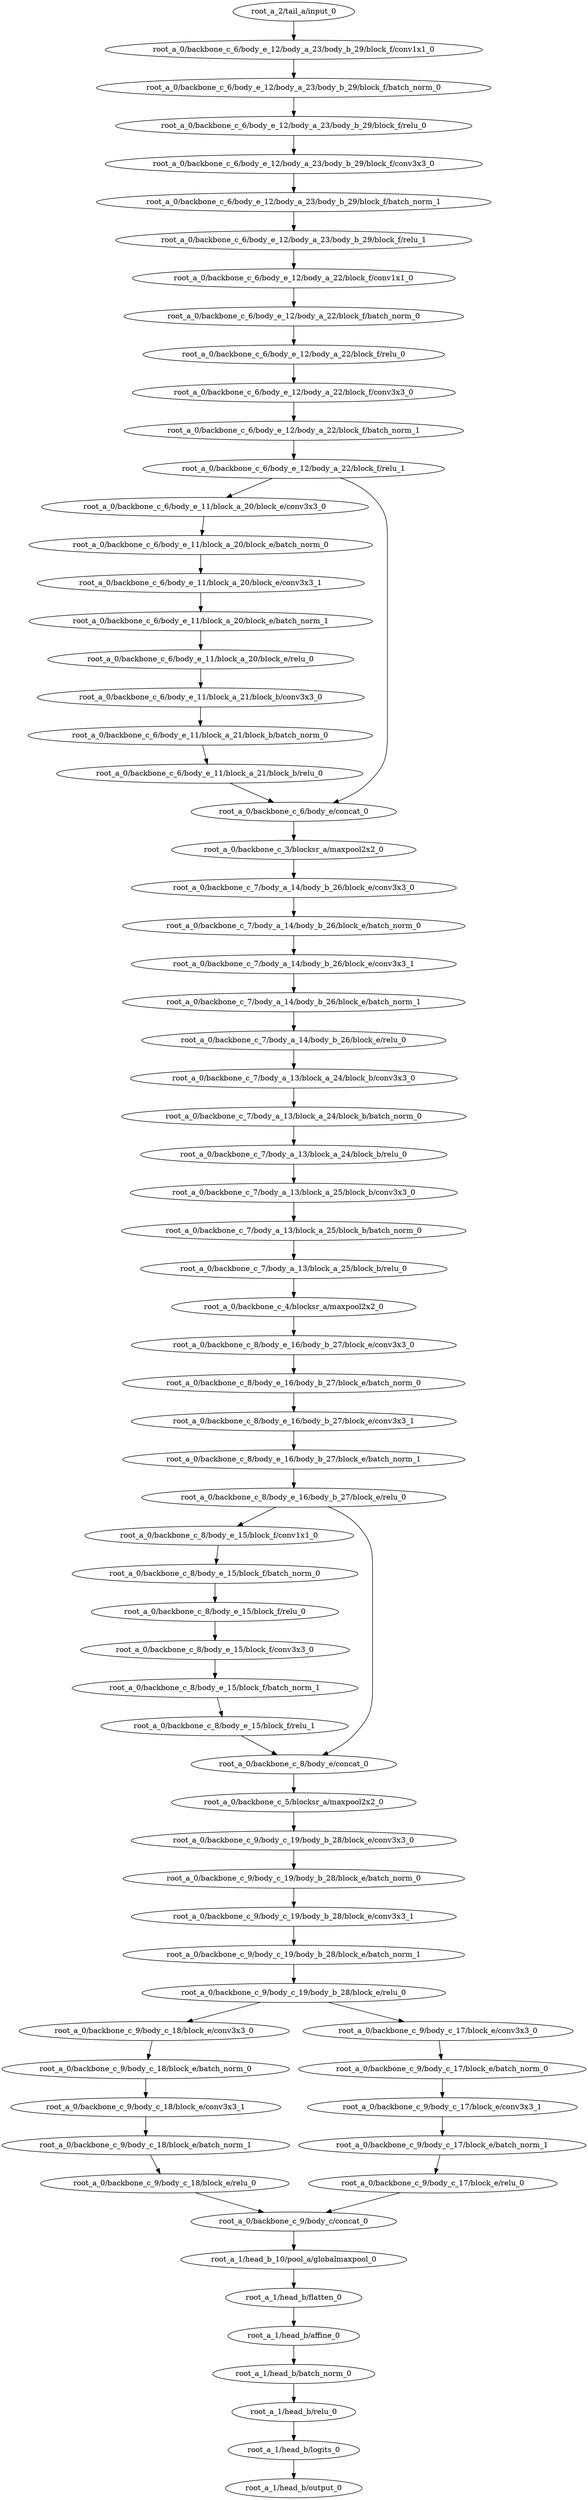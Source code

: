 digraph root_a {
	"root_a_2/tail_a/input_0"
	"root_a_0/backbone_c_6/body_e_12/body_a_23/body_b_29/block_f/conv1x1_0"
	"root_a_0/backbone_c_6/body_e_12/body_a_23/body_b_29/block_f/batch_norm_0"
	"root_a_0/backbone_c_6/body_e_12/body_a_23/body_b_29/block_f/relu_0"
	"root_a_0/backbone_c_6/body_e_12/body_a_23/body_b_29/block_f/conv3x3_0"
	"root_a_0/backbone_c_6/body_e_12/body_a_23/body_b_29/block_f/batch_norm_1"
	"root_a_0/backbone_c_6/body_e_12/body_a_23/body_b_29/block_f/relu_1"
	"root_a_0/backbone_c_6/body_e_12/body_a_22/block_f/conv1x1_0"
	"root_a_0/backbone_c_6/body_e_12/body_a_22/block_f/batch_norm_0"
	"root_a_0/backbone_c_6/body_e_12/body_a_22/block_f/relu_0"
	"root_a_0/backbone_c_6/body_e_12/body_a_22/block_f/conv3x3_0"
	"root_a_0/backbone_c_6/body_e_12/body_a_22/block_f/batch_norm_1"
	"root_a_0/backbone_c_6/body_e_12/body_a_22/block_f/relu_1"
	"root_a_0/backbone_c_6/body_e_11/block_a_20/block_e/conv3x3_0"
	"root_a_0/backbone_c_6/body_e_11/block_a_20/block_e/batch_norm_0"
	"root_a_0/backbone_c_6/body_e_11/block_a_20/block_e/conv3x3_1"
	"root_a_0/backbone_c_6/body_e_11/block_a_20/block_e/batch_norm_1"
	"root_a_0/backbone_c_6/body_e_11/block_a_20/block_e/relu_0"
	"root_a_0/backbone_c_6/body_e_11/block_a_21/block_b/conv3x3_0"
	"root_a_0/backbone_c_6/body_e_11/block_a_21/block_b/batch_norm_0"
	"root_a_0/backbone_c_6/body_e_11/block_a_21/block_b/relu_0"
	"root_a_0/backbone_c_6/body_e/concat_0"
	"root_a_0/backbone_c_3/blocksr_a/maxpool2x2_0"
	"root_a_0/backbone_c_7/body_a_14/body_b_26/block_e/conv3x3_0"
	"root_a_0/backbone_c_7/body_a_14/body_b_26/block_e/batch_norm_0"
	"root_a_0/backbone_c_7/body_a_14/body_b_26/block_e/conv3x3_1"
	"root_a_0/backbone_c_7/body_a_14/body_b_26/block_e/batch_norm_1"
	"root_a_0/backbone_c_7/body_a_14/body_b_26/block_e/relu_0"
	"root_a_0/backbone_c_7/body_a_13/block_a_24/block_b/conv3x3_0"
	"root_a_0/backbone_c_7/body_a_13/block_a_24/block_b/batch_norm_0"
	"root_a_0/backbone_c_7/body_a_13/block_a_24/block_b/relu_0"
	"root_a_0/backbone_c_7/body_a_13/block_a_25/block_b/conv3x3_0"
	"root_a_0/backbone_c_7/body_a_13/block_a_25/block_b/batch_norm_0"
	"root_a_0/backbone_c_7/body_a_13/block_a_25/block_b/relu_0"
	"root_a_0/backbone_c_4/blocksr_a/maxpool2x2_0"
	"root_a_0/backbone_c_8/body_e_16/body_b_27/block_e/conv3x3_0"
	"root_a_0/backbone_c_8/body_e_16/body_b_27/block_e/batch_norm_0"
	"root_a_0/backbone_c_8/body_e_16/body_b_27/block_e/conv3x3_1"
	"root_a_0/backbone_c_8/body_e_16/body_b_27/block_e/batch_norm_1"
	"root_a_0/backbone_c_8/body_e_16/body_b_27/block_e/relu_0"
	"root_a_0/backbone_c_8/body_e_15/block_f/conv1x1_0"
	"root_a_0/backbone_c_8/body_e_15/block_f/batch_norm_0"
	"root_a_0/backbone_c_8/body_e_15/block_f/relu_0"
	"root_a_0/backbone_c_8/body_e_15/block_f/conv3x3_0"
	"root_a_0/backbone_c_8/body_e_15/block_f/batch_norm_1"
	"root_a_0/backbone_c_8/body_e_15/block_f/relu_1"
	"root_a_0/backbone_c_8/body_e/concat_0"
	"root_a_0/backbone_c_5/blocksr_a/maxpool2x2_0"
	"root_a_0/backbone_c_9/body_c_19/body_b_28/block_e/conv3x3_0"
	"root_a_0/backbone_c_9/body_c_19/body_b_28/block_e/batch_norm_0"
	"root_a_0/backbone_c_9/body_c_19/body_b_28/block_e/conv3x3_1"
	"root_a_0/backbone_c_9/body_c_19/body_b_28/block_e/batch_norm_1"
	"root_a_0/backbone_c_9/body_c_19/body_b_28/block_e/relu_0"
	"root_a_0/backbone_c_9/body_c_18/block_e/conv3x3_0"
	"root_a_0/backbone_c_9/body_c_18/block_e/batch_norm_0"
	"root_a_0/backbone_c_9/body_c_18/block_e/conv3x3_1"
	"root_a_0/backbone_c_9/body_c_18/block_e/batch_norm_1"
	"root_a_0/backbone_c_9/body_c_18/block_e/relu_0"
	"root_a_0/backbone_c_9/body_c_17/block_e/conv3x3_0"
	"root_a_0/backbone_c_9/body_c_17/block_e/batch_norm_0"
	"root_a_0/backbone_c_9/body_c_17/block_e/conv3x3_1"
	"root_a_0/backbone_c_9/body_c_17/block_e/batch_norm_1"
	"root_a_0/backbone_c_9/body_c_17/block_e/relu_0"
	"root_a_0/backbone_c_9/body_c/concat_0"
	"root_a_1/head_b_10/pool_a/globalmaxpool_0"
	"root_a_1/head_b/flatten_0"
	"root_a_1/head_b/affine_0"
	"root_a_1/head_b/batch_norm_0"
	"root_a_1/head_b/relu_0"
	"root_a_1/head_b/logits_0"
	"root_a_1/head_b/output_0"

	"root_a_2/tail_a/input_0" -> "root_a_0/backbone_c_6/body_e_12/body_a_23/body_b_29/block_f/conv1x1_0"
	"root_a_0/backbone_c_6/body_e_12/body_a_23/body_b_29/block_f/conv1x1_0" -> "root_a_0/backbone_c_6/body_e_12/body_a_23/body_b_29/block_f/batch_norm_0"
	"root_a_0/backbone_c_6/body_e_12/body_a_23/body_b_29/block_f/batch_norm_0" -> "root_a_0/backbone_c_6/body_e_12/body_a_23/body_b_29/block_f/relu_0"
	"root_a_0/backbone_c_6/body_e_12/body_a_23/body_b_29/block_f/relu_0" -> "root_a_0/backbone_c_6/body_e_12/body_a_23/body_b_29/block_f/conv3x3_0"
	"root_a_0/backbone_c_6/body_e_12/body_a_23/body_b_29/block_f/conv3x3_0" -> "root_a_0/backbone_c_6/body_e_12/body_a_23/body_b_29/block_f/batch_norm_1"
	"root_a_0/backbone_c_6/body_e_12/body_a_23/body_b_29/block_f/batch_norm_1" -> "root_a_0/backbone_c_6/body_e_12/body_a_23/body_b_29/block_f/relu_1"
	"root_a_0/backbone_c_6/body_e_12/body_a_23/body_b_29/block_f/relu_1" -> "root_a_0/backbone_c_6/body_e_12/body_a_22/block_f/conv1x1_0"
	"root_a_0/backbone_c_6/body_e_12/body_a_22/block_f/conv1x1_0" -> "root_a_0/backbone_c_6/body_e_12/body_a_22/block_f/batch_norm_0"
	"root_a_0/backbone_c_6/body_e_12/body_a_22/block_f/batch_norm_0" -> "root_a_0/backbone_c_6/body_e_12/body_a_22/block_f/relu_0"
	"root_a_0/backbone_c_6/body_e_12/body_a_22/block_f/relu_0" -> "root_a_0/backbone_c_6/body_e_12/body_a_22/block_f/conv3x3_0"
	"root_a_0/backbone_c_6/body_e_12/body_a_22/block_f/conv3x3_0" -> "root_a_0/backbone_c_6/body_e_12/body_a_22/block_f/batch_norm_1"
	"root_a_0/backbone_c_6/body_e_12/body_a_22/block_f/batch_norm_1" -> "root_a_0/backbone_c_6/body_e_12/body_a_22/block_f/relu_1"
	"root_a_0/backbone_c_6/body_e_12/body_a_22/block_f/relu_1" -> "root_a_0/backbone_c_6/body_e_11/block_a_20/block_e/conv3x3_0"
	"root_a_0/backbone_c_6/body_e_11/block_a_20/block_e/conv3x3_0" -> "root_a_0/backbone_c_6/body_e_11/block_a_20/block_e/batch_norm_0"
	"root_a_0/backbone_c_6/body_e_11/block_a_20/block_e/batch_norm_0" -> "root_a_0/backbone_c_6/body_e_11/block_a_20/block_e/conv3x3_1"
	"root_a_0/backbone_c_6/body_e_11/block_a_20/block_e/conv3x3_1" -> "root_a_0/backbone_c_6/body_e_11/block_a_20/block_e/batch_norm_1"
	"root_a_0/backbone_c_6/body_e_11/block_a_20/block_e/batch_norm_1" -> "root_a_0/backbone_c_6/body_e_11/block_a_20/block_e/relu_0"
	"root_a_0/backbone_c_6/body_e_11/block_a_20/block_e/relu_0" -> "root_a_0/backbone_c_6/body_e_11/block_a_21/block_b/conv3x3_0"
	"root_a_0/backbone_c_6/body_e_11/block_a_21/block_b/conv3x3_0" -> "root_a_0/backbone_c_6/body_e_11/block_a_21/block_b/batch_norm_0"
	"root_a_0/backbone_c_6/body_e_11/block_a_21/block_b/batch_norm_0" -> "root_a_0/backbone_c_6/body_e_11/block_a_21/block_b/relu_0"
	"root_a_0/backbone_c_6/body_e_11/block_a_21/block_b/relu_0" -> "root_a_0/backbone_c_6/body_e/concat_0"
	"root_a_0/backbone_c_6/body_e_12/body_a_22/block_f/relu_1" -> "root_a_0/backbone_c_6/body_e/concat_0"
	"root_a_0/backbone_c_6/body_e/concat_0" -> "root_a_0/backbone_c_3/blocksr_a/maxpool2x2_0"
	"root_a_0/backbone_c_3/blocksr_a/maxpool2x2_0" -> "root_a_0/backbone_c_7/body_a_14/body_b_26/block_e/conv3x3_0"
	"root_a_0/backbone_c_7/body_a_14/body_b_26/block_e/conv3x3_0" -> "root_a_0/backbone_c_7/body_a_14/body_b_26/block_e/batch_norm_0"
	"root_a_0/backbone_c_7/body_a_14/body_b_26/block_e/batch_norm_0" -> "root_a_0/backbone_c_7/body_a_14/body_b_26/block_e/conv3x3_1"
	"root_a_0/backbone_c_7/body_a_14/body_b_26/block_e/conv3x3_1" -> "root_a_0/backbone_c_7/body_a_14/body_b_26/block_e/batch_norm_1"
	"root_a_0/backbone_c_7/body_a_14/body_b_26/block_e/batch_norm_1" -> "root_a_0/backbone_c_7/body_a_14/body_b_26/block_e/relu_0"
	"root_a_0/backbone_c_7/body_a_14/body_b_26/block_e/relu_0" -> "root_a_0/backbone_c_7/body_a_13/block_a_24/block_b/conv3x3_0"
	"root_a_0/backbone_c_7/body_a_13/block_a_24/block_b/conv3x3_0" -> "root_a_0/backbone_c_7/body_a_13/block_a_24/block_b/batch_norm_0"
	"root_a_0/backbone_c_7/body_a_13/block_a_24/block_b/batch_norm_0" -> "root_a_0/backbone_c_7/body_a_13/block_a_24/block_b/relu_0"
	"root_a_0/backbone_c_7/body_a_13/block_a_24/block_b/relu_0" -> "root_a_0/backbone_c_7/body_a_13/block_a_25/block_b/conv3x3_0"
	"root_a_0/backbone_c_7/body_a_13/block_a_25/block_b/conv3x3_0" -> "root_a_0/backbone_c_7/body_a_13/block_a_25/block_b/batch_norm_0"
	"root_a_0/backbone_c_7/body_a_13/block_a_25/block_b/batch_norm_0" -> "root_a_0/backbone_c_7/body_a_13/block_a_25/block_b/relu_0"
	"root_a_0/backbone_c_7/body_a_13/block_a_25/block_b/relu_0" -> "root_a_0/backbone_c_4/blocksr_a/maxpool2x2_0"
	"root_a_0/backbone_c_4/blocksr_a/maxpool2x2_0" -> "root_a_0/backbone_c_8/body_e_16/body_b_27/block_e/conv3x3_0"
	"root_a_0/backbone_c_8/body_e_16/body_b_27/block_e/conv3x3_0" -> "root_a_0/backbone_c_8/body_e_16/body_b_27/block_e/batch_norm_0"
	"root_a_0/backbone_c_8/body_e_16/body_b_27/block_e/batch_norm_0" -> "root_a_0/backbone_c_8/body_e_16/body_b_27/block_e/conv3x3_1"
	"root_a_0/backbone_c_8/body_e_16/body_b_27/block_e/conv3x3_1" -> "root_a_0/backbone_c_8/body_e_16/body_b_27/block_e/batch_norm_1"
	"root_a_0/backbone_c_8/body_e_16/body_b_27/block_e/batch_norm_1" -> "root_a_0/backbone_c_8/body_e_16/body_b_27/block_e/relu_0"
	"root_a_0/backbone_c_8/body_e_16/body_b_27/block_e/relu_0" -> "root_a_0/backbone_c_8/body_e_15/block_f/conv1x1_0"
	"root_a_0/backbone_c_8/body_e_15/block_f/conv1x1_0" -> "root_a_0/backbone_c_8/body_e_15/block_f/batch_norm_0"
	"root_a_0/backbone_c_8/body_e_15/block_f/batch_norm_0" -> "root_a_0/backbone_c_8/body_e_15/block_f/relu_0"
	"root_a_0/backbone_c_8/body_e_15/block_f/relu_0" -> "root_a_0/backbone_c_8/body_e_15/block_f/conv3x3_0"
	"root_a_0/backbone_c_8/body_e_15/block_f/conv3x3_0" -> "root_a_0/backbone_c_8/body_e_15/block_f/batch_norm_1"
	"root_a_0/backbone_c_8/body_e_15/block_f/batch_norm_1" -> "root_a_0/backbone_c_8/body_e_15/block_f/relu_1"
	"root_a_0/backbone_c_8/body_e_15/block_f/relu_1" -> "root_a_0/backbone_c_8/body_e/concat_0"
	"root_a_0/backbone_c_8/body_e_16/body_b_27/block_e/relu_0" -> "root_a_0/backbone_c_8/body_e/concat_0"
	"root_a_0/backbone_c_8/body_e/concat_0" -> "root_a_0/backbone_c_5/blocksr_a/maxpool2x2_0"
	"root_a_0/backbone_c_5/blocksr_a/maxpool2x2_0" -> "root_a_0/backbone_c_9/body_c_19/body_b_28/block_e/conv3x3_0"
	"root_a_0/backbone_c_9/body_c_19/body_b_28/block_e/conv3x3_0" -> "root_a_0/backbone_c_9/body_c_19/body_b_28/block_e/batch_norm_0"
	"root_a_0/backbone_c_9/body_c_19/body_b_28/block_e/batch_norm_0" -> "root_a_0/backbone_c_9/body_c_19/body_b_28/block_e/conv3x3_1"
	"root_a_0/backbone_c_9/body_c_19/body_b_28/block_e/conv3x3_1" -> "root_a_0/backbone_c_9/body_c_19/body_b_28/block_e/batch_norm_1"
	"root_a_0/backbone_c_9/body_c_19/body_b_28/block_e/batch_norm_1" -> "root_a_0/backbone_c_9/body_c_19/body_b_28/block_e/relu_0"
	"root_a_0/backbone_c_9/body_c_19/body_b_28/block_e/relu_0" -> "root_a_0/backbone_c_9/body_c_18/block_e/conv3x3_0"
	"root_a_0/backbone_c_9/body_c_18/block_e/conv3x3_0" -> "root_a_0/backbone_c_9/body_c_18/block_e/batch_norm_0"
	"root_a_0/backbone_c_9/body_c_18/block_e/batch_norm_0" -> "root_a_0/backbone_c_9/body_c_18/block_e/conv3x3_1"
	"root_a_0/backbone_c_9/body_c_18/block_e/conv3x3_1" -> "root_a_0/backbone_c_9/body_c_18/block_e/batch_norm_1"
	"root_a_0/backbone_c_9/body_c_18/block_e/batch_norm_1" -> "root_a_0/backbone_c_9/body_c_18/block_e/relu_0"
	"root_a_0/backbone_c_9/body_c_19/body_b_28/block_e/relu_0" -> "root_a_0/backbone_c_9/body_c_17/block_e/conv3x3_0"
	"root_a_0/backbone_c_9/body_c_17/block_e/conv3x3_0" -> "root_a_0/backbone_c_9/body_c_17/block_e/batch_norm_0"
	"root_a_0/backbone_c_9/body_c_17/block_e/batch_norm_0" -> "root_a_0/backbone_c_9/body_c_17/block_e/conv3x3_1"
	"root_a_0/backbone_c_9/body_c_17/block_e/conv3x3_1" -> "root_a_0/backbone_c_9/body_c_17/block_e/batch_norm_1"
	"root_a_0/backbone_c_9/body_c_17/block_e/batch_norm_1" -> "root_a_0/backbone_c_9/body_c_17/block_e/relu_0"
	"root_a_0/backbone_c_9/body_c_18/block_e/relu_0" -> "root_a_0/backbone_c_9/body_c/concat_0"
	"root_a_0/backbone_c_9/body_c_17/block_e/relu_0" -> "root_a_0/backbone_c_9/body_c/concat_0"
	"root_a_0/backbone_c_9/body_c/concat_0" -> "root_a_1/head_b_10/pool_a/globalmaxpool_0"
	"root_a_1/head_b_10/pool_a/globalmaxpool_0" -> "root_a_1/head_b/flatten_0"
	"root_a_1/head_b/flatten_0" -> "root_a_1/head_b/affine_0"
	"root_a_1/head_b/affine_0" -> "root_a_1/head_b/batch_norm_0"
	"root_a_1/head_b/batch_norm_0" -> "root_a_1/head_b/relu_0"
	"root_a_1/head_b/relu_0" -> "root_a_1/head_b/logits_0"
	"root_a_1/head_b/logits_0" -> "root_a_1/head_b/output_0"

}
